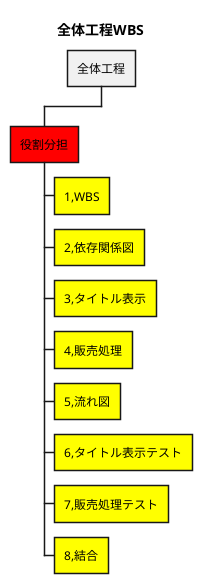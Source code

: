 @startwbs 全体工程WBS
title 全体工程WBS

+ 全体工程
**[#Red]  役割分担
***[#Yellow] 1,WBS
***[#Yellow] 2,依存関係図
***[#Yellow] 3,タイトル表示
***[#Yellow] 4,販売処理
***[#Yellow] 5,流れ図
***[#Yellow] 6,タイトル表示テスト
***[#Yellow] 7,販売処理テスト
***[#Yellow] 8,結合
@endwbs
